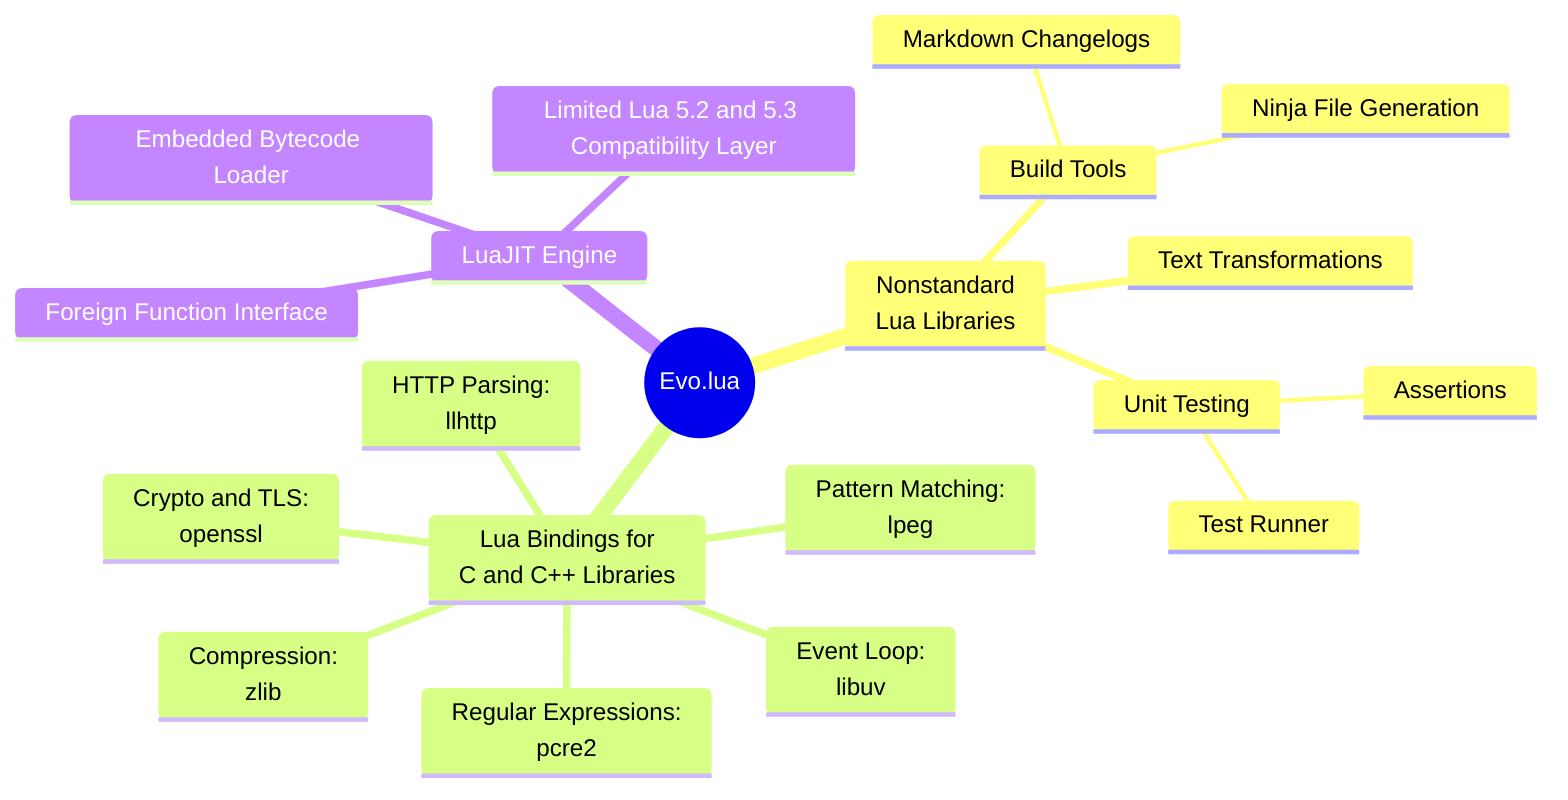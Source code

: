 mindmap
  root((Evo.lua))
    Nonstandard<br/>Lua Libraries
      Text Transformations
      Build Tools
        Ninja File Generation
        Markdown Changelogs
      Unit Testing
        Test Runner
        Assertions
    Lua Bindings for<br/>C and C++ Libraries
      Event Loop:<br/>libuv
      Crypto and TLS:<br/>openssl
      Compression:<br/>zlib
      Regular Expressions:<br/>pcre2
      Pattern Matching:<br/>lpeg
      HTTP Parsing:<br/>llhttp
    LuaJIT Engine
      Foreign Function Interface
      Embedded Bytecode Loader
      Limited Lua 5.2 and 5.3 Compatibility Layer